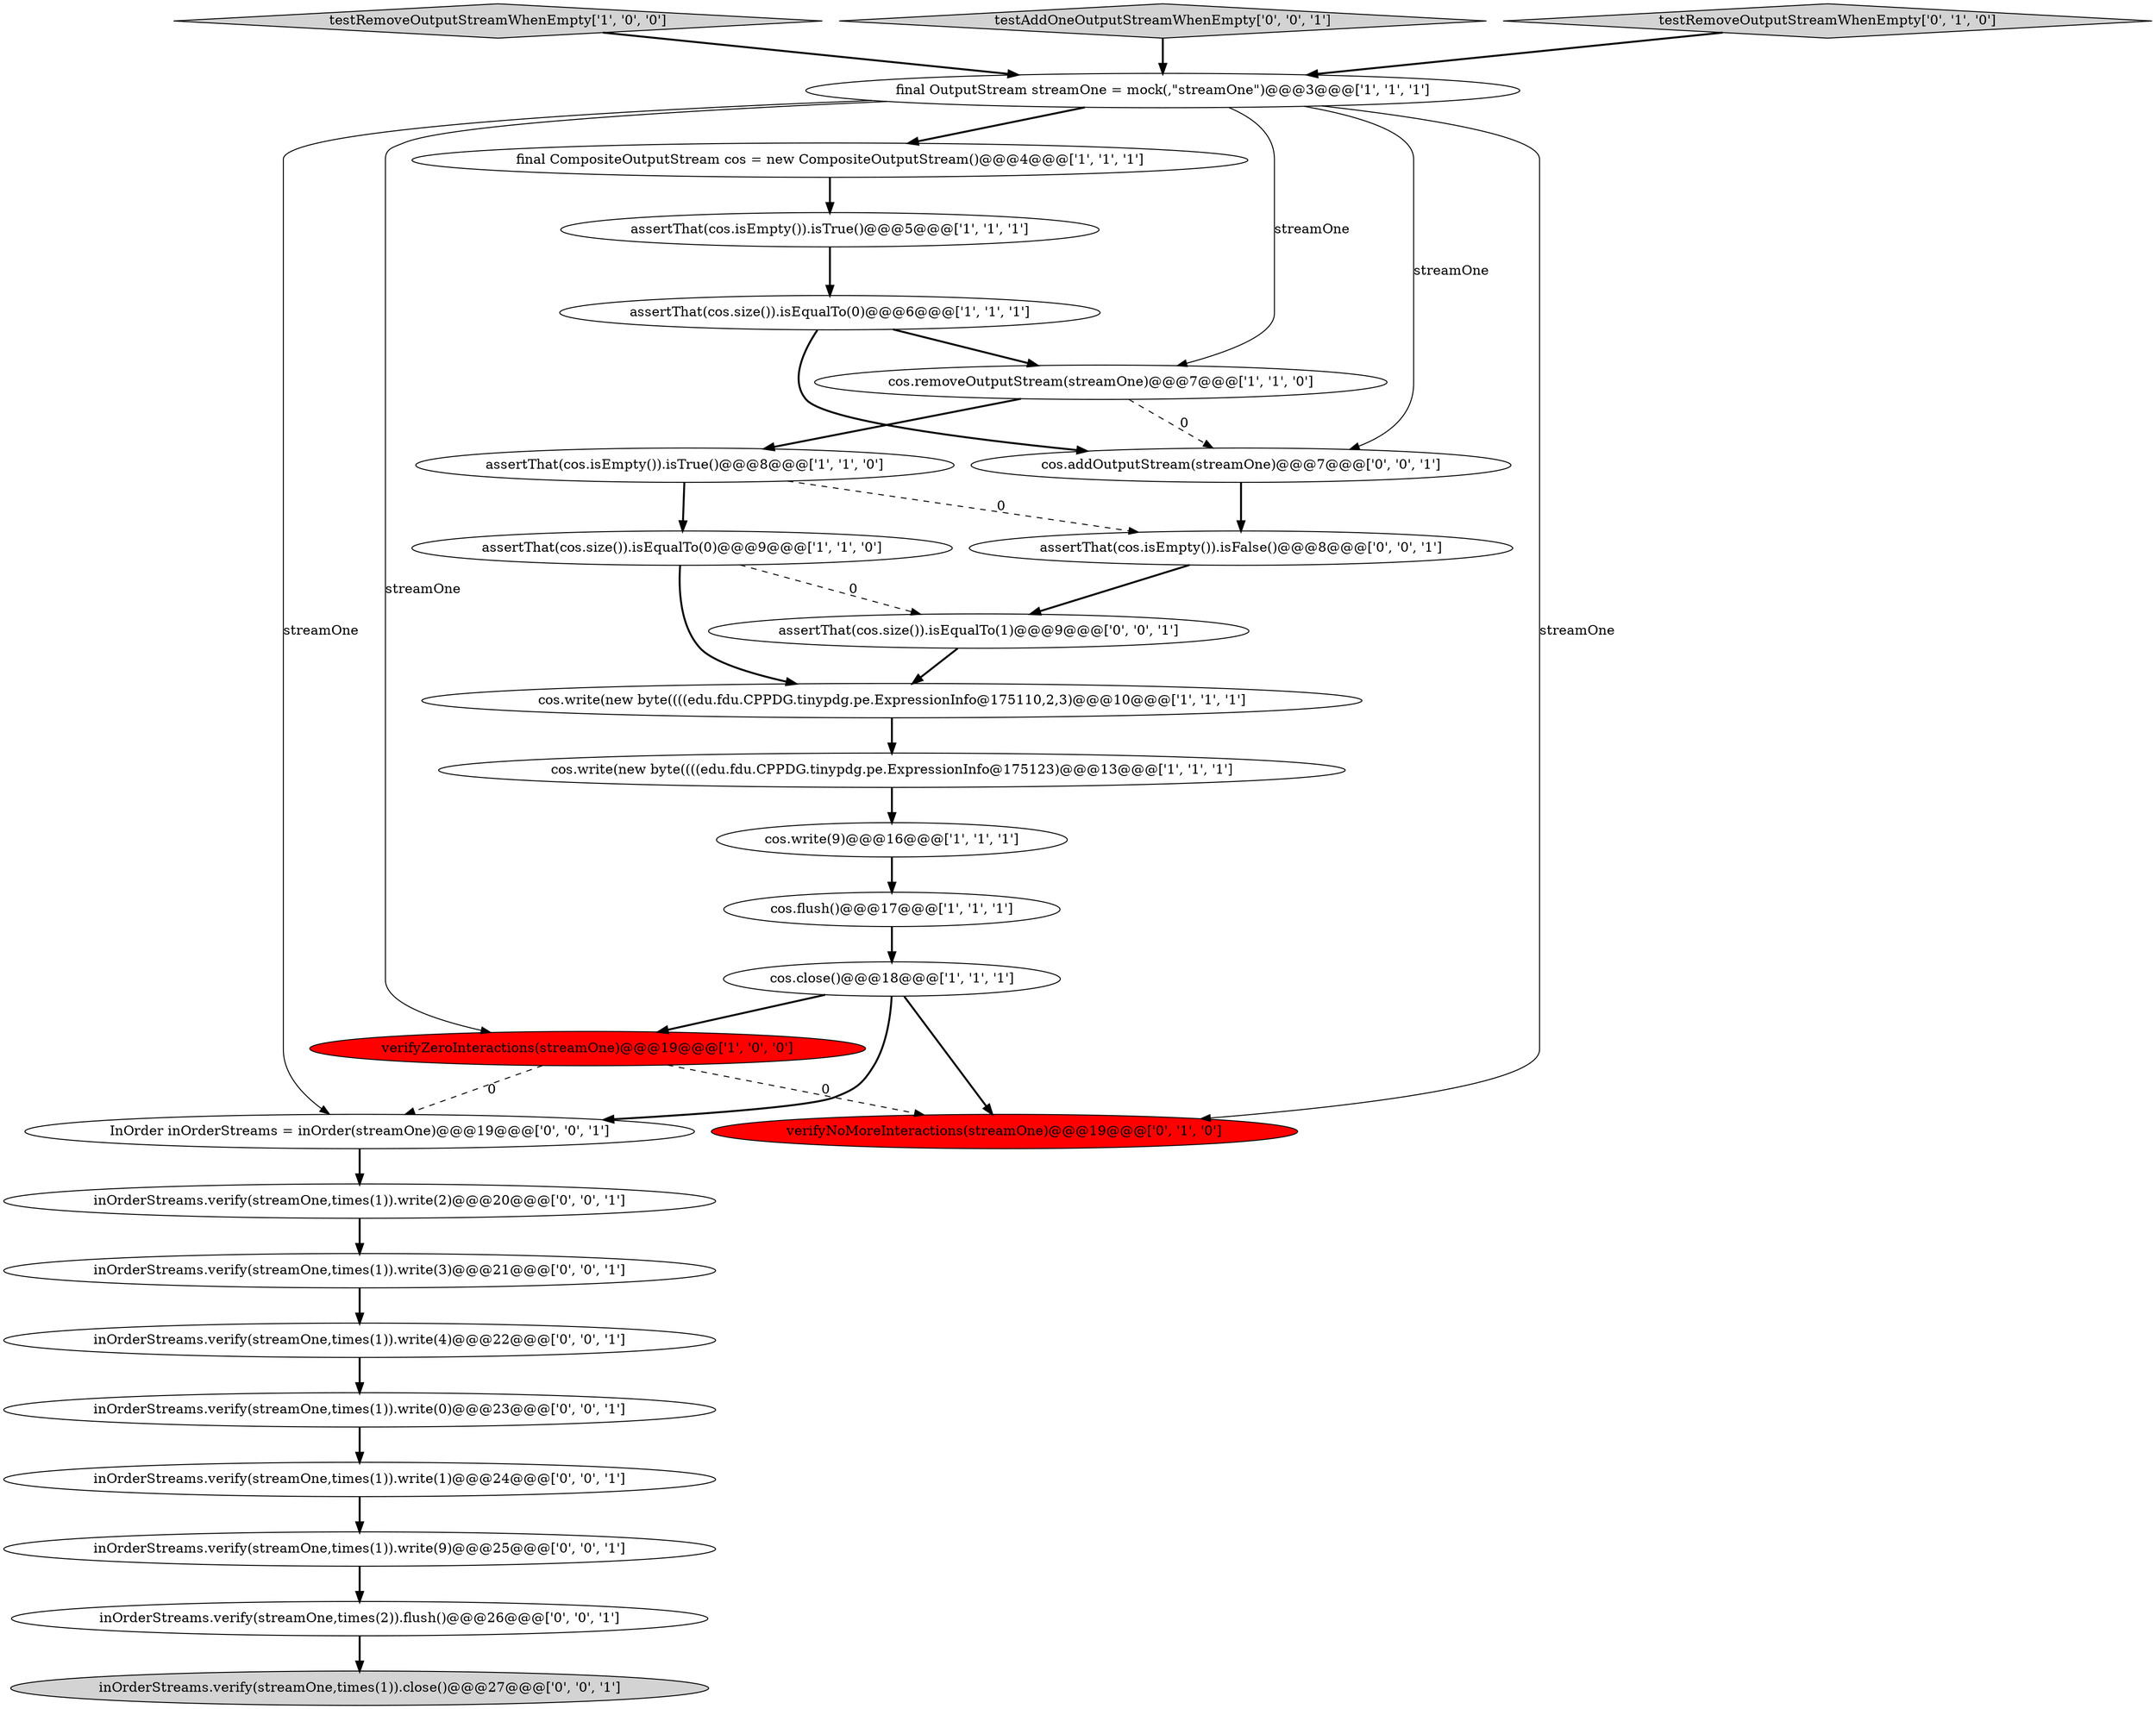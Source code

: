 digraph {
2 [style = filled, label = "assertThat(cos.isEmpty()).isTrue()@@@5@@@['1', '1', '1']", fillcolor = white, shape = ellipse image = "AAA0AAABBB1BBB"];
23 [style = filled, label = "inOrderStreams.verify(streamOne,times(1)).write(1)@@@24@@@['0', '0', '1']", fillcolor = white, shape = ellipse image = "AAA0AAABBB3BBB"];
5 [style = filled, label = "testRemoveOutputStreamWhenEmpty['1', '0', '0']", fillcolor = lightgray, shape = diamond image = "AAA0AAABBB1BBB"];
26 [style = filled, label = "inOrderStreams.verify(streamOne,times(1)).write(9)@@@25@@@['0', '0', '1']", fillcolor = white, shape = ellipse image = "AAA0AAABBB3BBB"];
18 [style = filled, label = "inOrderStreams.verify(streamOne,times(1)).write(0)@@@23@@@['0', '0', '1']", fillcolor = white, shape = ellipse image = "AAA0AAABBB3BBB"];
17 [style = filled, label = "inOrderStreams.verify(streamOne,times(2)).flush()@@@26@@@['0', '0', '1']", fillcolor = white, shape = ellipse image = "AAA0AAABBB3BBB"];
12 [style = filled, label = "cos.write(new byte((((edu.fdu.CPPDG.tinypdg.pe.ExpressionInfo@175110,2,3)@@@10@@@['1', '1', '1']", fillcolor = white, shape = ellipse image = "AAA0AAABBB1BBB"];
13 [style = filled, label = "assertThat(cos.size()).isEqualTo(0)@@@6@@@['1', '1', '1']", fillcolor = white, shape = ellipse image = "AAA0AAABBB1BBB"];
3 [style = filled, label = "verifyZeroInteractions(streamOne)@@@19@@@['1', '0', '0']", fillcolor = red, shape = ellipse image = "AAA1AAABBB1BBB"];
24 [style = filled, label = "assertThat(cos.isEmpty()).isFalse()@@@8@@@['0', '0', '1']", fillcolor = white, shape = ellipse image = "AAA0AAABBB3BBB"];
27 [style = filled, label = "inOrderStreams.verify(streamOne,times(1)).write(3)@@@21@@@['0', '0', '1']", fillcolor = white, shape = ellipse image = "AAA0AAABBB3BBB"];
4 [style = filled, label = "assertThat(cos.isEmpty()).isTrue()@@@8@@@['1', '1', '0']", fillcolor = white, shape = ellipse image = "AAA0AAABBB1BBB"];
11 [style = filled, label = "assertThat(cos.size()).isEqualTo(0)@@@9@@@['1', '1', '0']", fillcolor = white, shape = ellipse image = "AAA0AAABBB1BBB"];
16 [style = filled, label = "testAddOneOutputStreamWhenEmpty['0', '0', '1']", fillcolor = lightgray, shape = diamond image = "AAA0AAABBB3BBB"];
25 [style = filled, label = "inOrderStreams.verify(streamOne,times(1)).close()@@@27@@@['0', '0', '1']", fillcolor = lightgray, shape = ellipse image = "AAA0AAABBB3BBB"];
19 [style = filled, label = "assertThat(cos.size()).isEqualTo(1)@@@9@@@['0', '0', '1']", fillcolor = white, shape = ellipse image = "AAA0AAABBB3BBB"];
6 [style = filled, label = "cos.write(9)@@@16@@@['1', '1', '1']", fillcolor = white, shape = ellipse image = "AAA0AAABBB1BBB"];
14 [style = filled, label = "testRemoveOutputStreamWhenEmpty['0', '1', '0']", fillcolor = lightgray, shape = diamond image = "AAA0AAABBB2BBB"];
20 [style = filled, label = "cos.addOutputStream(streamOne)@@@7@@@['0', '0', '1']", fillcolor = white, shape = ellipse image = "AAA0AAABBB3BBB"];
1 [style = filled, label = "cos.close()@@@18@@@['1', '1', '1']", fillcolor = white, shape = ellipse image = "AAA0AAABBB1BBB"];
15 [style = filled, label = "verifyNoMoreInteractions(streamOne)@@@19@@@['0', '1', '0']", fillcolor = red, shape = ellipse image = "AAA1AAABBB2BBB"];
9 [style = filled, label = "cos.flush()@@@17@@@['1', '1', '1']", fillcolor = white, shape = ellipse image = "AAA0AAABBB1BBB"];
28 [style = filled, label = "inOrderStreams.verify(streamOne,times(1)).write(4)@@@22@@@['0', '0', '1']", fillcolor = white, shape = ellipse image = "AAA0AAABBB3BBB"];
7 [style = filled, label = "cos.write(new byte((((edu.fdu.CPPDG.tinypdg.pe.ExpressionInfo@175123)@@@13@@@['1', '1', '1']", fillcolor = white, shape = ellipse image = "AAA0AAABBB1BBB"];
10 [style = filled, label = "cos.removeOutputStream(streamOne)@@@7@@@['1', '1', '0']", fillcolor = white, shape = ellipse image = "AAA0AAABBB1BBB"];
0 [style = filled, label = "final OutputStream streamOne = mock(,\"streamOne\")@@@3@@@['1', '1', '1']", fillcolor = white, shape = ellipse image = "AAA0AAABBB1BBB"];
22 [style = filled, label = "inOrderStreams.verify(streamOne,times(1)).write(2)@@@20@@@['0', '0', '1']", fillcolor = white, shape = ellipse image = "AAA0AAABBB3BBB"];
8 [style = filled, label = "final CompositeOutputStream cos = new CompositeOutputStream()@@@4@@@['1', '1', '1']", fillcolor = white, shape = ellipse image = "AAA0AAABBB1BBB"];
21 [style = filled, label = "InOrder inOrderStreams = inOrder(streamOne)@@@19@@@['0', '0', '1']", fillcolor = white, shape = ellipse image = "AAA0AAABBB3BBB"];
13->10 [style = bold, label=""];
17->25 [style = bold, label=""];
16->0 [style = bold, label=""];
24->19 [style = bold, label=""];
28->18 [style = bold, label=""];
18->23 [style = bold, label=""];
26->17 [style = bold, label=""];
19->12 [style = bold, label=""];
3->21 [style = dashed, label="0"];
1->15 [style = bold, label=""];
27->28 [style = bold, label=""];
0->10 [style = solid, label="streamOne"];
1->3 [style = bold, label=""];
23->26 [style = bold, label=""];
11->12 [style = bold, label=""];
12->7 [style = bold, label=""];
2->13 [style = bold, label=""];
0->21 [style = solid, label="streamOne"];
0->15 [style = solid, label="streamOne"];
14->0 [style = bold, label=""];
8->2 [style = bold, label=""];
5->0 [style = bold, label=""];
22->27 [style = bold, label=""];
21->22 [style = bold, label=""];
11->19 [style = dashed, label="0"];
1->21 [style = bold, label=""];
7->6 [style = bold, label=""];
0->3 [style = solid, label="streamOne"];
0->8 [style = bold, label=""];
10->4 [style = bold, label=""];
3->15 [style = dashed, label="0"];
10->20 [style = dashed, label="0"];
0->20 [style = solid, label="streamOne"];
4->24 [style = dashed, label="0"];
6->9 [style = bold, label=""];
9->1 [style = bold, label=""];
4->11 [style = bold, label=""];
20->24 [style = bold, label=""];
13->20 [style = bold, label=""];
}
